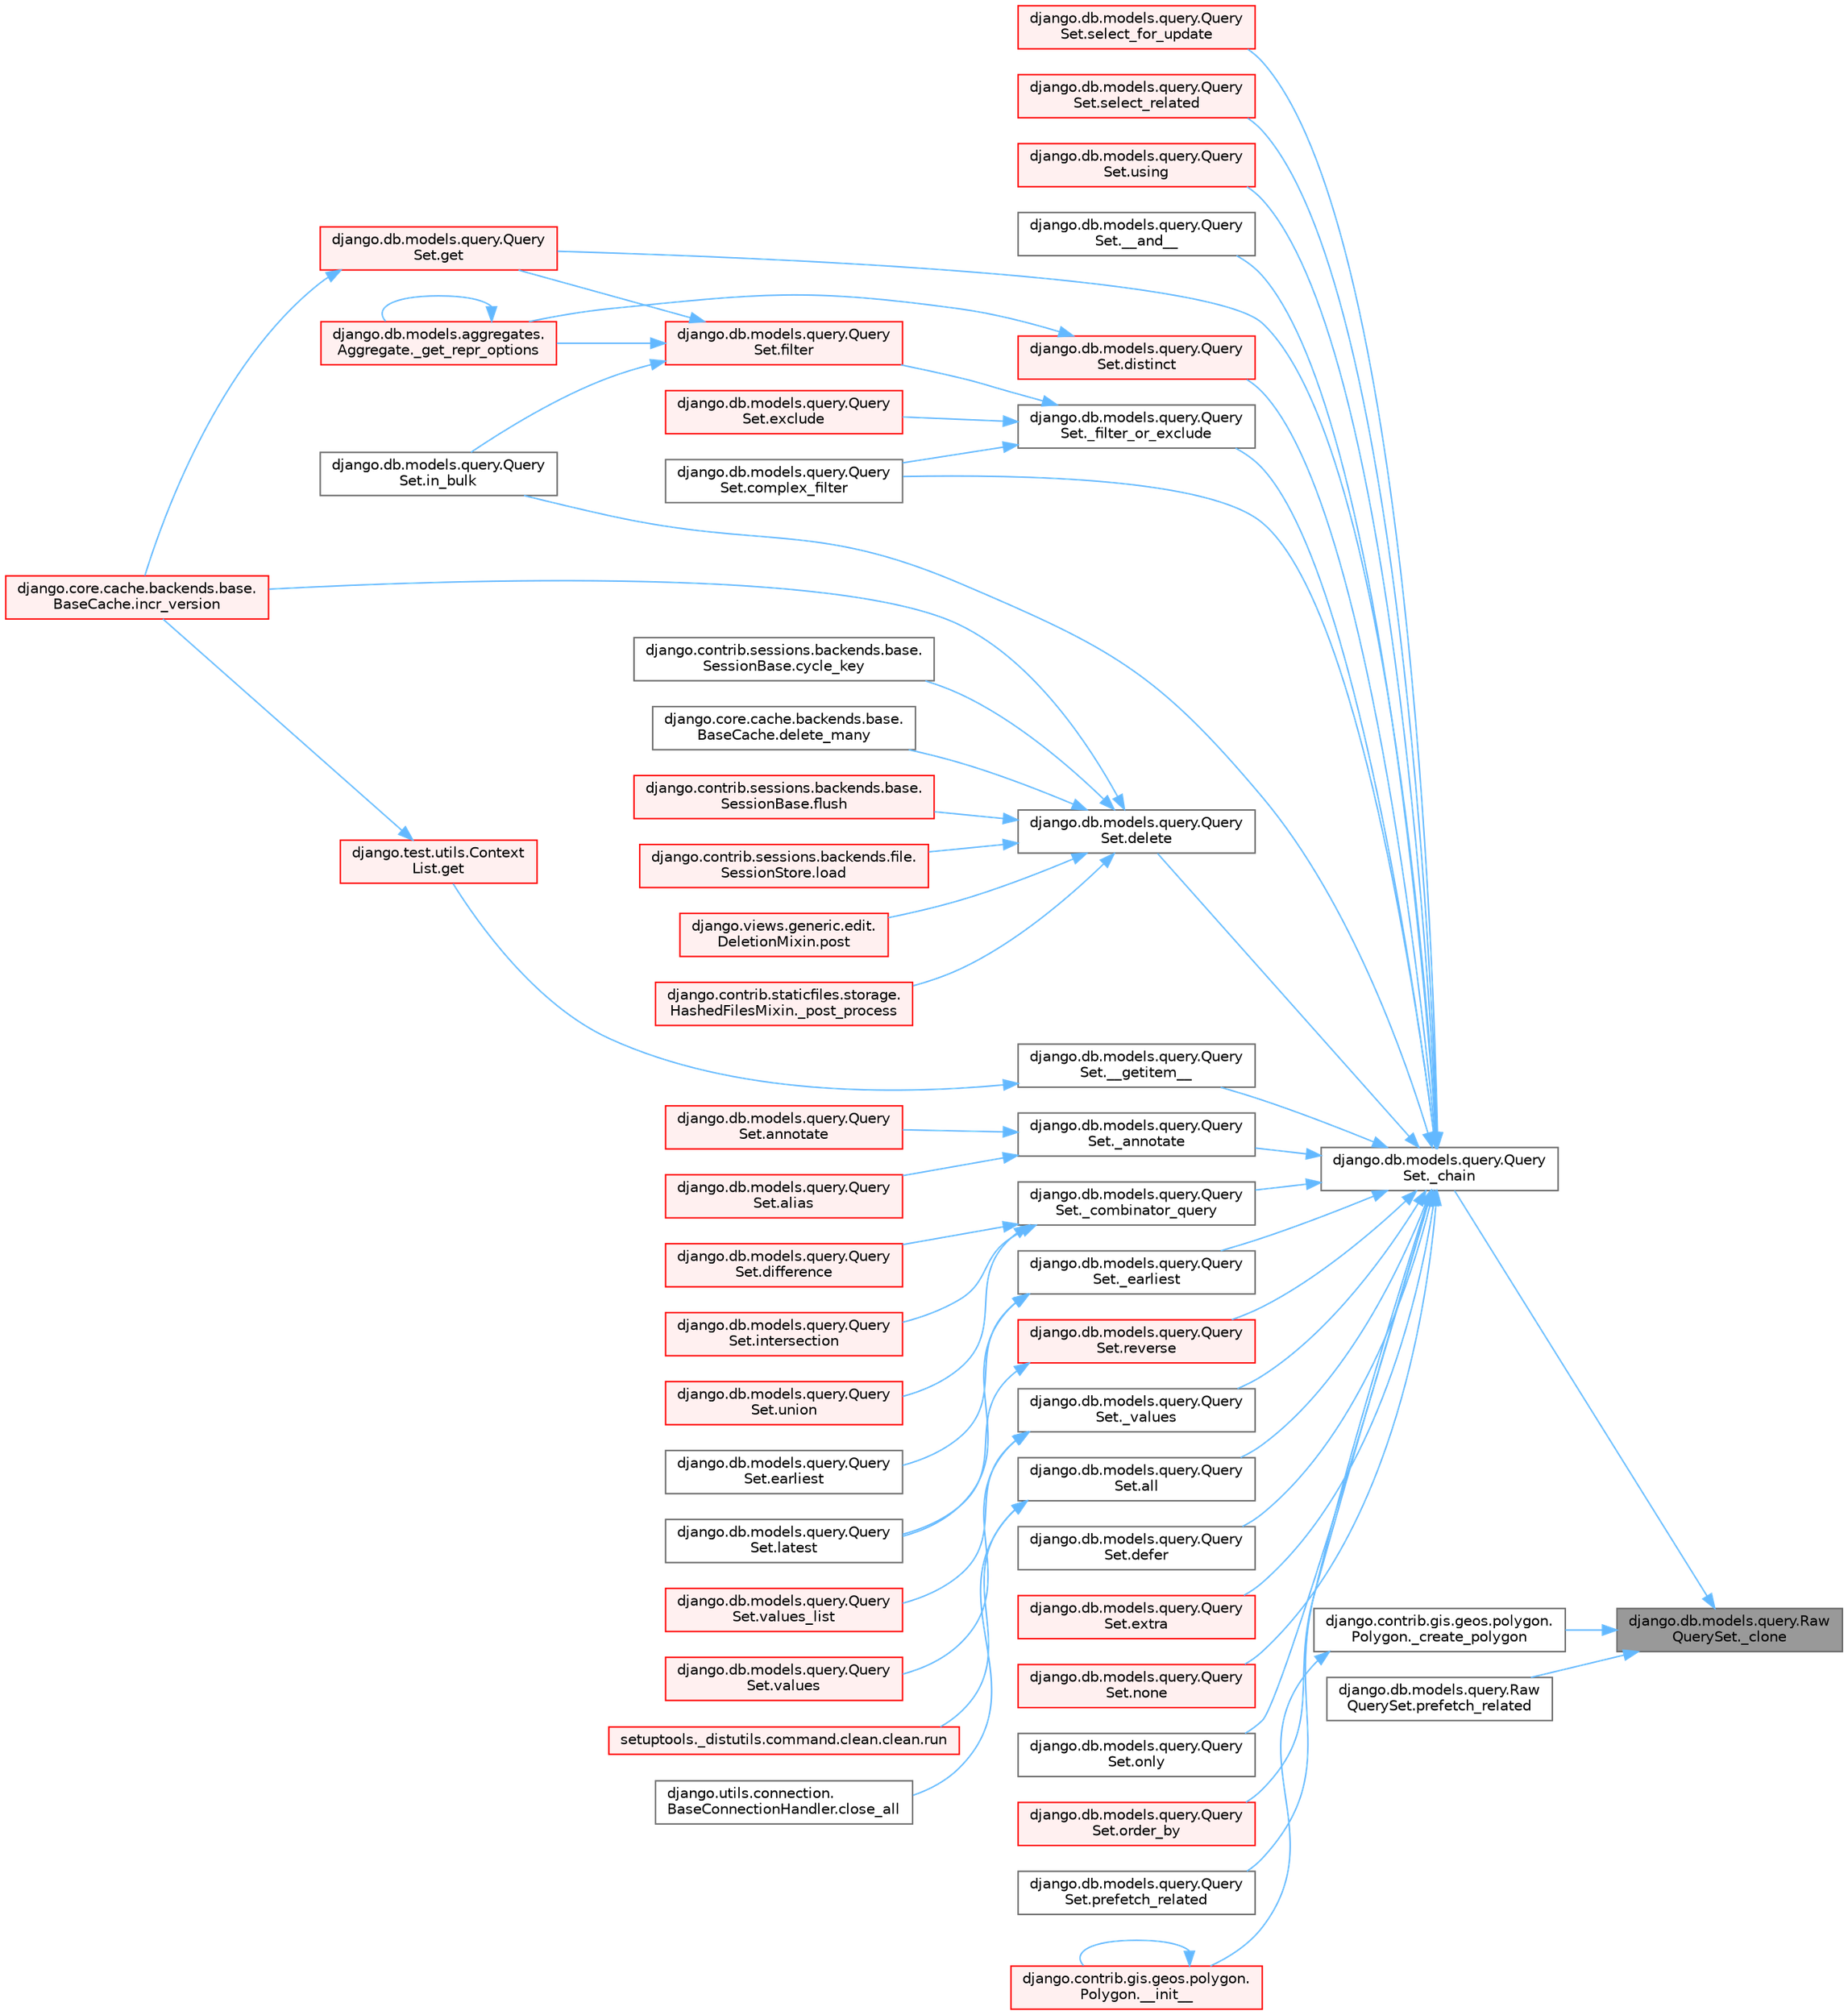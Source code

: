 digraph "django.db.models.query.RawQuerySet._clone"
{
 // LATEX_PDF_SIZE
  bgcolor="transparent";
  edge [fontname=Helvetica,fontsize=10,labelfontname=Helvetica,labelfontsize=10];
  node [fontname=Helvetica,fontsize=10,shape=box,height=0.2,width=0.4];
  rankdir="RL";
  Node1 [id="Node000001",label="django.db.models.query.Raw\lQuerySet._clone",height=0.2,width=0.4,color="gray40", fillcolor="grey60", style="filled", fontcolor="black",tooltip=" "];
  Node1 -> Node2 [id="edge1_Node000001_Node000002",dir="back",color="steelblue1",style="solid",tooltip=" "];
  Node2 [id="Node000002",label="django.db.models.query.Query\lSet._chain",height=0.2,width=0.4,color="grey40", fillcolor="white", style="filled",URL="$classdjango_1_1db_1_1models_1_1query_1_1_query_set.html#a182d4dbe4af5d2d79141ccb1e5b0d103",tooltip=" "];
  Node2 -> Node3 [id="edge2_Node000002_Node000003",dir="back",color="steelblue1",style="solid",tooltip=" "];
  Node3 [id="Node000003",label="django.db.models.query.Query\lSet.__and__",height=0.2,width=0.4,color="grey40", fillcolor="white", style="filled",URL="$classdjango_1_1db_1_1models_1_1query_1_1_query_set.html#a3544b5f1ac2aa3ce0866554f3b0feeb9",tooltip=" "];
  Node2 -> Node4 [id="edge3_Node000002_Node000004",dir="back",color="steelblue1",style="solid",tooltip=" "];
  Node4 [id="Node000004",label="django.db.models.query.Query\lSet.__getitem__",height=0.2,width=0.4,color="grey40", fillcolor="white", style="filled",URL="$classdjango_1_1db_1_1models_1_1query_1_1_query_set.html#a61cc596a0209965dbd2094b6e717bb50",tooltip=" "];
  Node4 -> Node5 [id="edge4_Node000004_Node000005",dir="back",color="steelblue1",style="solid",tooltip=" "];
  Node5 [id="Node000005",label="django.test.utils.Context\lList.get",height=0.2,width=0.4,color="red", fillcolor="#FFF0F0", style="filled",URL="$classdjango_1_1test_1_1utils_1_1_context_list.html#a1797663a8ac92f44dcb9ad281a896842",tooltip=" "];
  Node5 -> Node507 [id="edge5_Node000005_Node000507",dir="back",color="steelblue1",style="solid",tooltip=" "];
  Node507 [id="Node000507",label="django.core.cache.backends.base.\lBaseCache.incr_version",height=0.2,width=0.4,color="red", fillcolor="#FFF0F0", style="filled",URL="$classdjango_1_1core_1_1cache_1_1backends_1_1base_1_1_base_cache.html#a3ac7d74ffcfca67e2afee86ecf858b34",tooltip=" "];
  Node2 -> Node3182 [id="edge6_Node000002_Node003182",dir="back",color="steelblue1",style="solid",tooltip=" "];
  Node3182 [id="Node003182",label="django.db.models.query.Query\lSet._annotate",height=0.2,width=0.4,color="grey40", fillcolor="white", style="filled",URL="$classdjango_1_1db_1_1models_1_1query_1_1_query_set.html#afabda1d66ae4492de2f44d5d81a3a571",tooltip=" "];
  Node3182 -> Node3183 [id="edge7_Node003182_Node003183",dir="back",color="steelblue1",style="solid",tooltip=" "];
  Node3183 [id="Node003183",label="django.db.models.query.Query\lSet.alias",height=0.2,width=0.4,color="red", fillcolor="#FFF0F0", style="filled",URL="$classdjango_1_1db_1_1models_1_1query_1_1_query_set.html#a896674021318d512b00a9acfd0871558",tooltip=" "];
  Node3182 -> Node3210 [id="edge8_Node003182_Node003210",dir="back",color="steelblue1",style="solid",tooltip=" "];
  Node3210 [id="Node003210",label="django.db.models.query.Query\lSet.annotate",height=0.2,width=0.4,color="red", fillcolor="#FFF0F0", style="filled",URL="$classdjango_1_1db_1_1models_1_1query_1_1_query_set.html#a9428fbad0d9fa93df3416a893a61d260",tooltip=" "];
  Node2 -> Node3213 [id="edge9_Node000002_Node003213",dir="back",color="steelblue1",style="solid",tooltip=" "];
  Node3213 [id="Node003213",label="django.db.models.query.Query\lSet._combinator_query",height=0.2,width=0.4,color="grey40", fillcolor="white", style="filled",URL="$classdjango_1_1db_1_1models_1_1query_1_1_query_set.html#a70c106caa8c283f18ed8b1a29fe29bcc",tooltip=" "];
  Node3213 -> Node3214 [id="edge10_Node003213_Node003214",dir="back",color="steelblue1",style="solid",tooltip=" "];
  Node3214 [id="Node003214",label="django.db.models.query.Query\lSet.difference",height=0.2,width=0.4,color="red", fillcolor="#FFF0F0", style="filled",URL="$classdjango_1_1db_1_1models_1_1query_1_1_query_set.html#addfe7940d5426c8aa1de0c90ac87828f",tooltip=" "];
  Node3213 -> Node3217 [id="edge11_Node003213_Node003217",dir="back",color="steelblue1",style="solid",tooltip=" "];
  Node3217 [id="Node003217",label="django.db.models.query.Query\lSet.intersection",height=0.2,width=0.4,color="red", fillcolor="#FFF0F0", style="filled",URL="$classdjango_1_1db_1_1models_1_1query_1_1_query_set.html#a26e1070c517dba907c27f1d749c64778",tooltip=" "];
  Node3213 -> Node3222 [id="edge12_Node003213_Node003222",dir="back",color="steelblue1",style="solid",tooltip=" "];
  Node3222 [id="Node003222",label="django.db.models.query.Query\lSet.union",height=0.2,width=0.4,color="red", fillcolor="#FFF0F0", style="filled",URL="$classdjango_1_1db_1_1models_1_1query_1_1_query_set.html#a7bb660fbd05a13b9f3eb907f5fb410e7",tooltip=" "];
  Node2 -> Node3225 [id="edge13_Node000002_Node003225",dir="back",color="steelblue1",style="solid",tooltip=" "];
  Node3225 [id="Node003225",label="django.db.models.query.Query\lSet._earliest",height=0.2,width=0.4,color="grey40", fillcolor="white", style="filled",URL="$classdjango_1_1db_1_1models_1_1query_1_1_query_set.html#a15f202d2d844095e39190a6ab7f209ad",tooltip=" "];
  Node3225 -> Node3226 [id="edge14_Node003225_Node003226",dir="back",color="steelblue1",style="solid",tooltip=" "];
  Node3226 [id="Node003226",label="django.db.models.query.Query\lSet.earliest",height=0.2,width=0.4,color="grey40", fillcolor="white", style="filled",URL="$classdjango_1_1db_1_1models_1_1query_1_1_query_set.html#aff24ebb1c3607e83cc804c6c6e4d9380",tooltip=" "];
  Node3225 -> Node3227 [id="edge15_Node003225_Node003227",dir="back",color="steelblue1",style="solid",tooltip=" "];
  Node3227 [id="Node003227",label="django.db.models.query.Query\lSet.latest",height=0.2,width=0.4,color="grey40", fillcolor="white", style="filled",URL="$classdjango_1_1db_1_1models_1_1query_1_1_query_set.html#aac5f9f188576b30075fc4cc8f5041cf0",tooltip=" "];
  Node2 -> Node3228 [id="edge16_Node000002_Node003228",dir="back",color="steelblue1",style="solid",tooltip=" "];
  Node3228 [id="Node003228",label="django.db.models.query.Query\lSet._filter_or_exclude",height=0.2,width=0.4,color="grey40", fillcolor="white", style="filled",URL="$classdjango_1_1db_1_1models_1_1query_1_1_query_set.html#aaf90830d4e1b2ee4bdf10fb60f08aced",tooltip=" "];
  Node3228 -> Node3229 [id="edge17_Node003228_Node003229",dir="back",color="steelblue1",style="solid",tooltip=" "];
  Node3229 [id="Node003229",label="django.db.models.query.Query\lSet.complex_filter",height=0.2,width=0.4,color="grey40", fillcolor="white", style="filled",URL="$classdjango_1_1db_1_1models_1_1query_1_1_query_set.html#a131609a0e00905cd06aff1c46b4fe547",tooltip=" "];
  Node3228 -> Node3230 [id="edge18_Node003228_Node003230",dir="back",color="steelblue1",style="solid",tooltip=" "];
  Node3230 [id="Node003230",label="django.db.models.query.Query\lSet.exclude",height=0.2,width=0.4,color="red", fillcolor="#FFF0F0", style="filled",URL="$classdjango_1_1db_1_1models_1_1query_1_1_query_set.html#ac56369b510c6880e0ff5bccd3789b76d",tooltip=" "];
  Node3228 -> Node3232 [id="edge19_Node003228_Node003232",dir="back",color="steelblue1",style="solid",tooltip=" "];
  Node3232 [id="Node003232",label="django.db.models.query.Query\lSet.filter",height=0.2,width=0.4,color="red", fillcolor="#FFF0F0", style="filled",URL="$classdjango_1_1db_1_1models_1_1query_1_1_query_set.html#a9c23f79ac5a5310d628b025b5ab7b7c5",tooltip=" "];
  Node3232 -> Node2597 [id="edge20_Node003232_Node002597",dir="back",color="steelblue1",style="solid",tooltip=" "];
  Node2597 [id="Node002597",label="django.db.models.aggregates.\lAggregate._get_repr_options",height=0.2,width=0.4,color="red", fillcolor="#FFF0F0", style="filled",URL="$classdjango_1_1db_1_1models_1_1aggregates_1_1_aggregate.html#a9256cb09b47d2922447ef2d7e78a9cc7",tooltip=" "];
  Node2597 -> Node2597 [id="edge21_Node002597_Node002597",dir="back",color="steelblue1",style="solid",tooltip=" "];
  Node3232 -> Node2611 [id="edge22_Node003232_Node002611",dir="back",color="steelblue1",style="solid",tooltip=" "];
  Node2611 [id="Node002611",label="django.db.models.query.Query\lSet.get",height=0.2,width=0.4,color="red", fillcolor="#FFF0F0", style="filled",URL="$classdjango_1_1db_1_1models_1_1query_1_1_query_set.html#afe9afa909843984d4fa4c2555f0f1310",tooltip=" "];
  Node2611 -> Node507 [id="edge23_Node002611_Node000507",dir="back",color="steelblue1",style="solid",tooltip=" "];
  Node3232 -> Node2617 [id="edge24_Node003232_Node002617",dir="back",color="steelblue1",style="solid",tooltip=" "];
  Node2617 [id="Node002617",label="django.db.models.query.Query\lSet.in_bulk",height=0.2,width=0.4,color="grey40", fillcolor="white", style="filled",URL="$classdjango_1_1db_1_1models_1_1query_1_1_query_set.html#a5958a37586e4e5a39b6b2f8e3fa65d86",tooltip=" "];
  Node2 -> Node3233 [id="edge25_Node000002_Node003233",dir="back",color="steelblue1",style="solid",tooltip=" "];
  Node3233 [id="Node003233",label="django.db.models.query.Query\lSet._values",height=0.2,width=0.4,color="grey40", fillcolor="white", style="filled",URL="$classdjango_1_1db_1_1models_1_1query_1_1_query_set.html#a1054ed9a8b1acdd85eefd6b4fcfb2808",tooltip=" "];
  Node3233 -> Node3234 [id="edge26_Node003233_Node003234",dir="back",color="steelblue1",style="solid",tooltip=" "];
  Node3234 [id="Node003234",label="django.db.models.query.Query\lSet.values",height=0.2,width=0.4,color="red", fillcolor="#FFF0F0", style="filled",URL="$classdjango_1_1db_1_1models_1_1query_1_1_query_set.html#ad2ff772fc7e4a33d591db1b420c13f7e",tooltip=" "];
  Node3233 -> Node3235 [id="edge27_Node003233_Node003235",dir="back",color="steelblue1",style="solid",tooltip=" "];
  Node3235 [id="Node003235",label="django.db.models.query.Query\lSet.values_list",height=0.2,width=0.4,color="red", fillcolor="#FFF0F0", style="filled",URL="$classdjango_1_1db_1_1models_1_1query_1_1_query_set.html#aa52f7051aee07be9559847068195d536",tooltip=" "];
  Node2 -> Node3236 [id="edge28_Node000002_Node003236",dir="back",color="steelblue1",style="solid",tooltip=" "];
  Node3236 [id="Node003236",label="django.db.models.query.Query\lSet.all",height=0.2,width=0.4,color="grey40", fillcolor="white", style="filled",URL="$classdjango_1_1db_1_1models_1_1query_1_1_query_set.html#a20253643284c6d267be6dc45050b2ccf",tooltip="PUBLIC METHODS THAT ALTER ATTRIBUTES AND RETURN A NEW QUERYSET #."];
  Node3236 -> Node2723 [id="edge29_Node003236_Node002723",dir="back",color="steelblue1",style="solid",tooltip=" "];
  Node2723 [id="Node002723",label="django.utils.connection.\lBaseConnectionHandler.close_all",height=0.2,width=0.4,color="grey40", fillcolor="white", style="filled",URL="$classdjango_1_1utils_1_1connection_1_1_base_connection_handler.html#a2dbd9163239e828581c41273647476dc",tooltip=" "];
  Node3236 -> Node2724 [id="edge30_Node003236_Node002724",dir="back",color="steelblue1",style="solid",tooltip=" "];
  Node2724 [id="Node002724",label="setuptools._distutils.command.clean.clean.run",height=0.2,width=0.4,color="red", fillcolor="#FFF0F0", style="filled",URL="$classsetuptools_1_1__distutils_1_1command_1_1clean_1_1clean.html#a578cf5beb91399cf9f10329bcd7e0dd5",tooltip=" "];
  Node2 -> Node3229 [id="edge31_Node000002_Node003229",dir="back",color="steelblue1",style="solid",tooltip=" "];
  Node2 -> Node3237 [id="edge32_Node000002_Node003237",dir="back",color="steelblue1",style="solid",tooltip=" "];
  Node3237 [id="Node003237",label="django.db.models.query.Query\lSet.defer",height=0.2,width=0.4,color="grey40", fillcolor="white", style="filled",URL="$classdjango_1_1db_1_1models_1_1query_1_1_query_set.html#a699d2752a95448dec5881142195ca135",tooltip=" "];
  Node2 -> Node3238 [id="edge33_Node000002_Node003238",dir="back",color="steelblue1",style="solid",tooltip=" "];
  Node3238 [id="Node003238",label="django.db.models.query.Query\lSet.delete",height=0.2,width=0.4,color="grey40", fillcolor="white", style="filled",URL="$classdjango_1_1db_1_1models_1_1query_1_1_query_set.html#a3d911099c9c9aff6f4d65509a0df535e",tooltip=" "];
  Node3238 -> Node11 [id="edge34_Node003238_Node000011",dir="back",color="steelblue1",style="solid",tooltip=" "];
  Node11 [id="Node000011",label="django.contrib.staticfiles.storage.\lHashedFilesMixin._post_process",height=0.2,width=0.4,color="red", fillcolor="#FFF0F0", style="filled",URL="$classdjango_1_1contrib_1_1staticfiles_1_1storage_1_1_hashed_files_mixin.html#aa0c820223a4e686edd5d2c333d5a9336",tooltip=" "];
  Node3238 -> Node13 [id="edge35_Node003238_Node000013",dir="back",color="steelblue1",style="solid",tooltip=" "];
  Node13 [id="Node000013",label="django.contrib.sessions.backends.base.\lSessionBase.cycle_key",height=0.2,width=0.4,color="grey40", fillcolor="white", style="filled",URL="$classdjango_1_1contrib_1_1sessions_1_1backends_1_1base_1_1_session_base.html#a6955e9bebe4e5b7d463bccfcf9181016",tooltip=" "];
  Node3238 -> Node14 [id="edge36_Node003238_Node000014",dir="back",color="steelblue1",style="solid",tooltip=" "];
  Node14 [id="Node000014",label="django.core.cache.backends.base.\lBaseCache.delete_many",height=0.2,width=0.4,color="grey40", fillcolor="white", style="filled",URL="$classdjango_1_1core_1_1cache_1_1backends_1_1base_1_1_base_cache.html#a560226c6c5f05daec8c96ade18aa752b",tooltip=" "];
  Node3238 -> Node15 [id="edge37_Node003238_Node000015",dir="back",color="steelblue1",style="solid",tooltip=" "];
  Node15 [id="Node000015",label="django.contrib.sessions.backends.base.\lSessionBase.flush",height=0.2,width=0.4,color="red", fillcolor="#FFF0F0", style="filled",URL="$classdjango_1_1contrib_1_1sessions_1_1backends_1_1base_1_1_session_base.html#a915ab38003d5f0be1ce9f849583910bb",tooltip=" "];
  Node3238 -> Node507 [id="edge38_Node003238_Node000507",dir="back",color="steelblue1",style="solid",tooltip=" "];
  Node3238 -> Node503 [id="edge39_Node003238_Node000503",dir="back",color="steelblue1",style="solid",tooltip=" "];
  Node503 [id="Node000503",label="django.contrib.sessions.backends.file.\lSessionStore.load",height=0.2,width=0.4,color="red", fillcolor="#FFF0F0", style="filled",URL="$classdjango_1_1contrib_1_1sessions_1_1backends_1_1file_1_1_session_store.html#a408fa63512306fbaa7bbb62742f0295f",tooltip=" "];
  Node3238 -> Node509 [id="edge40_Node003238_Node000509",dir="back",color="steelblue1",style="solid",tooltip=" "];
  Node509 [id="Node000509",label="django.views.generic.edit.\lDeletionMixin.post",height=0.2,width=0.4,color="red", fillcolor="#FFF0F0", style="filled",URL="$classdjango_1_1views_1_1generic_1_1edit_1_1_deletion_mixin.html#a93358facc5cc6e84423e8471745b2a68",tooltip=" "];
  Node2 -> Node3239 [id="edge41_Node000002_Node003239",dir="back",color="steelblue1",style="solid",tooltip=" "];
  Node3239 [id="Node003239",label="django.db.models.query.Query\lSet.distinct",height=0.2,width=0.4,color="red", fillcolor="#FFF0F0", style="filled",URL="$classdjango_1_1db_1_1models_1_1query_1_1_query_set.html#aa9770f8430dd78702cc6c439d6ae2f2e",tooltip=" "];
  Node3239 -> Node2597 [id="edge42_Node003239_Node002597",dir="back",color="steelblue1",style="solid",tooltip=" "];
  Node2 -> Node3241 [id="edge43_Node000002_Node003241",dir="back",color="steelblue1",style="solid",tooltip=" "];
  Node3241 [id="Node003241",label="django.db.models.query.Query\lSet.extra",height=0.2,width=0.4,color="red", fillcolor="#FFF0F0", style="filled",URL="$classdjango_1_1db_1_1models_1_1query_1_1_query_set.html#ae54983d1fa1ba41e84f20cea946cde79",tooltip=" "];
  Node2 -> Node2611 [id="edge44_Node000002_Node002611",dir="back",color="steelblue1",style="solid",tooltip=" "];
  Node2 -> Node2617 [id="edge45_Node000002_Node002617",dir="back",color="steelblue1",style="solid",tooltip=" "];
  Node2 -> Node3270 [id="edge46_Node000002_Node003270",dir="back",color="steelblue1",style="solid",tooltip=" "];
  Node3270 [id="Node003270",label="django.db.models.query.Query\lSet.none",height=0.2,width=0.4,color="red", fillcolor="#FFF0F0", style="filled",URL="$classdjango_1_1db_1_1models_1_1query_1_1_query_set.html#ad50a9f1d2c26774f89ed67b270a28b4c",tooltip=" "];
  Node2 -> Node3273 [id="edge47_Node000002_Node003273",dir="back",color="steelblue1",style="solid",tooltip=" "];
  Node3273 [id="Node003273",label="django.db.models.query.Query\lSet.only",height=0.2,width=0.4,color="grey40", fillcolor="white", style="filled",URL="$classdjango_1_1db_1_1models_1_1query_1_1_query_set.html#a7c3402686b13130280bceb5a559db5db",tooltip=" "];
  Node2 -> Node3274 [id="edge48_Node000002_Node003274",dir="back",color="steelblue1",style="solid",tooltip=" "];
  Node3274 [id="Node003274",label="django.db.models.query.Query\lSet.order_by",height=0.2,width=0.4,color="red", fillcolor="#FFF0F0", style="filled",URL="$classdjango_1_1db_1_1models_1_1query_1_1_query_set.html#a2ad2bc4491b372d7fb5ad808262e6f01",tooltip=" "];
  Node2 -> Node3291 [id="edge49_Node000002_Node003291",dir="back",color="steelblue1",style="solid",tooltip=" "];
  Node3291 [id="Node003291",label="django.db.models.query.Query\lSet.prefetch_related",height=0.2,width=0.4,color="grey40", fillcolor="white", style="filled",URL="$classdjango_1_1db_1_1models_1_1query_1_1_query_set.html#a2689a71f15a91b7c63e4787162612a8c",tooltip=" "];
  Node2 -> Node3292 [id="edge50_Node000002_Node003292",dir="back",color="steelblue1",style="solid",tooltip=" "];
  Node3292 [id="Node003292",label="django.db.models.query.Query\lSet.reverse",height=0.2,width=0.4,color="red", fillcolor="#FFF0F0", style="filled",URL="$classdjango_1_1db_1_1models_1_1query_1_1_query_set.html#a89e07d94760ac9c2b358665e3b96409e",tooltip=" "];
  Node3292 -> Node3227 [id="edge51_Node003292_Node003227",dir="back",color="steelblue1",style="solid",tooltip=" "];
  Node2 -> Node3296 [id="edge52_Node000002_Node003296",dir="back",color="steelblue1",style="solid",tooltip=" "];
  Node3296 [id="Node003296",label="django.db.models.query.Query\lSet.select_for_update",height=0.2,width=0.4,color="red", fillcolor="#FFF0F0", style="filled",URL="$classdjango_1_1db_1_1models_1_1query_1_1_query_set.html#a42f229b6cf5d2c8052d2c3d6392d78ec",tooltip=" "];
  Node2 -> Node3298 [id="edge53_Node000002_Node003298",dir="back",color="steelblue1",style="solid",tooltip=" "];
  Node3298 [id="Node003298",label="django.db.models.query.Query\lSet.select_related",height=0.2,width=0.4,color="red", fillcolor="#FFF0F0", style="filled",URL="$classdjango_1_1db_1_1models_1_1query_1_1_query_set.html#ae4ad1c25593ebddf71ed8468ef9ec164",tooltip=" "];
  Node2 -> Node3300 [id="edge54_Node000002_Node003300",dir="back",color="steelblue1",style="solid",tooltip=" "];
  Node3300 [id="Node003300",label="django.db.models.query.Query\lSet.using",height=0.2,width=0.4,color="red", fillcolor="#FFF0F0", style="filled",URL="$classdjango_1_1db_1_1models_1_1query_1_1_query_set.html#a0b29c2fda0f45838531c7d5296e3973f",tooltip=" "];
  Node1 -> Node3314 [id="edge55_Node000001_Node003314",dir="back",color="steelblue1",style="solid",tooltip=" "];
  Node3314 [id="Node003314",label="django.contrib.gis.geos.polygon.\lPolygon._create_polygon",height=0.2,width=0.4,color="grey40", fillcolor="white", style="filled",URL="$classdjango_1_1contrib_1_1gis_1_1geos_1_1polygon_1_1_polygon.html#ab5ee11450153af5be44804212cd1cdd0",tooltip=" "];
  Node3314 -> Node3315 [id="edge56_Node003314_Node003315",dir="back",color="steelblue1",style="solid",tooltip=" "];
  Node3315 [id="Node003315",label="django.contrib.gis.geos.polygon.\lPolygon.__init__",height=0.2,width=0.4,color="red", fillcolor="#FFF0F0", style="filled",URL="$classdjango_1_1contrib_1_1gis_1_1geos_1_1polygon_1_1_polygon.html#a52dff17abd5f535e08ef0f66f634e0d8",tooltip=" "];
  Node3315 -> Node3315 [id="edge57_Node003315_Node003315",dir="back",color="steelblue1",style="solid",tooltip=" "];
  Node1 -> Node3316 [id="edge58_Node000001_Node003316",dir="back",color="steelblue1",style="solid",tooltip=" "];
  Node3316 [id="Node003316",label="django.db.models.query.Raw\lQuerySet.prefetch_related",height=0.2,width=0.4,color="grey40", fillcolor="white", style="filled",URL="$classdjango_1_1db_1_1models_1_1query_1_1_raw_query_set.html#ac8f55b3cbd7371755a67b88841062a06",tooltip=" "];
}
